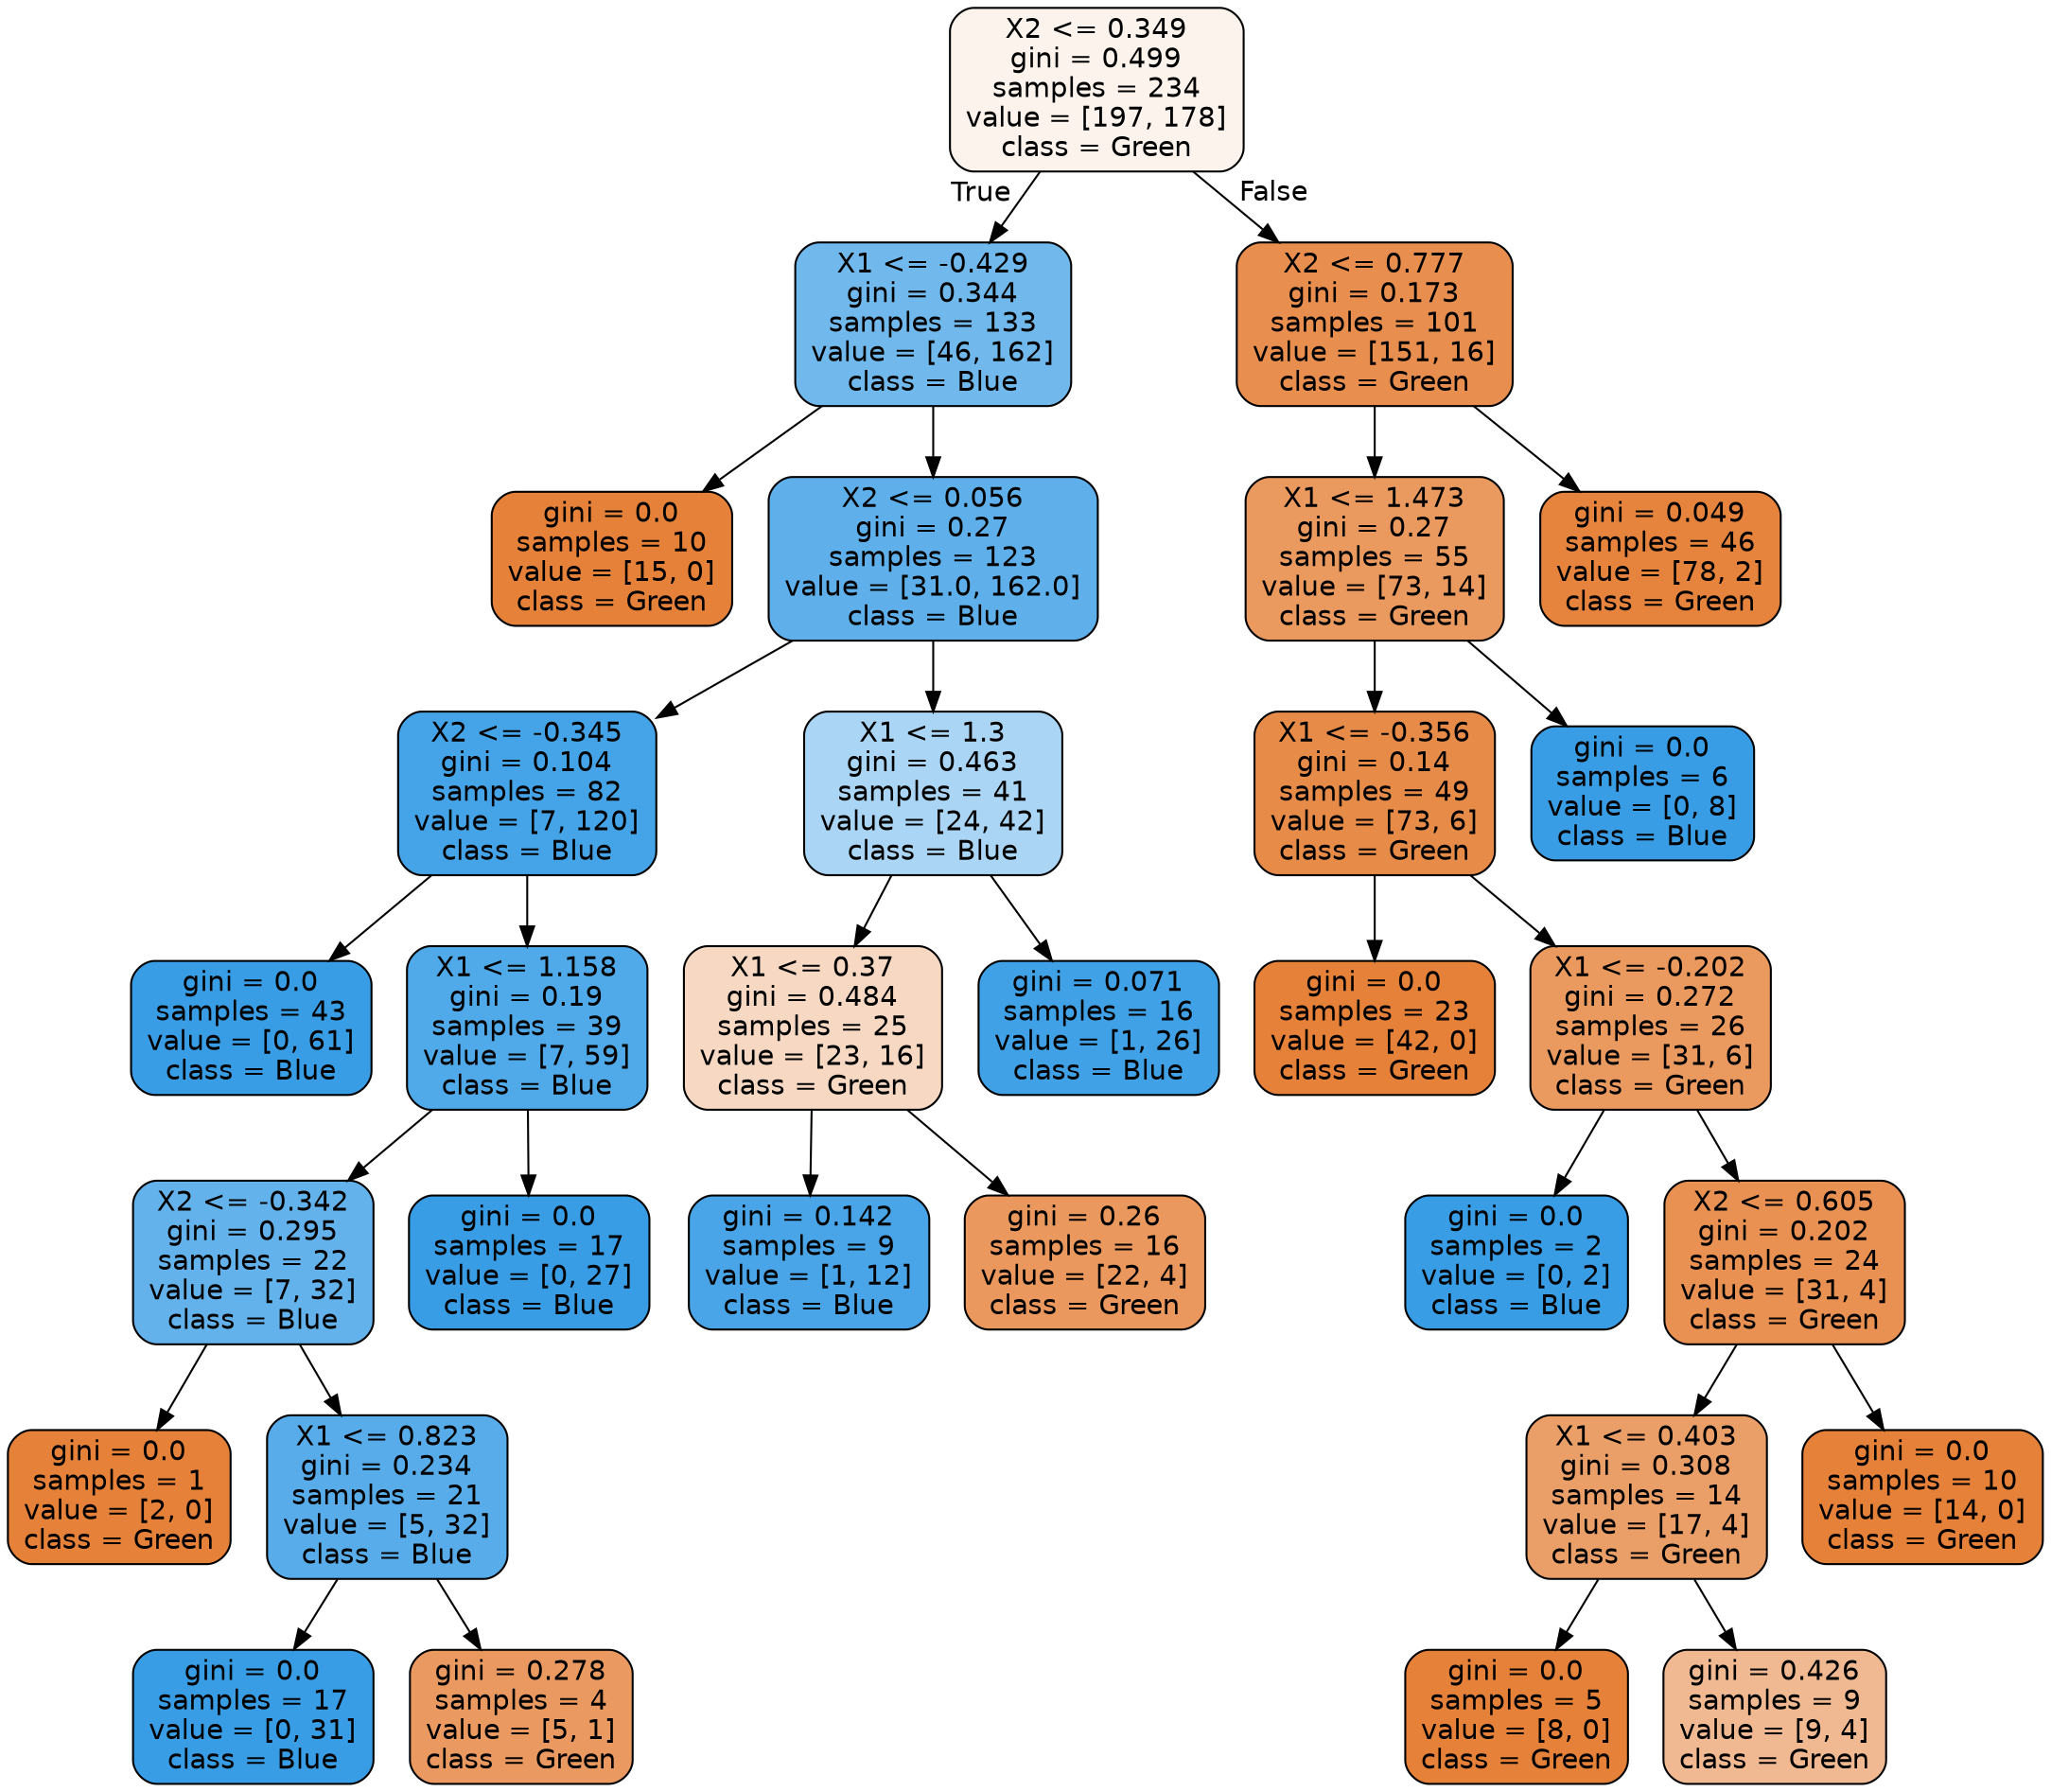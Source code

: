 digraph Tree {
node [shape=box, style="filled, rounded", color="black", fontname="helvetica"] ;
edge [fontname="helvetica"] ;
0 [label="X2 <= 0.349\ngini = 0.499\nsamples = 234\nvalue = [197, 178]\nclass = Green", fillcolor="#fcf3ec"] ;
1 [label="X1 <= -0.429\ngini = 0.344\nsamples = 133\nvalue = [46, 162]\nclass = Blue", fillcolor="#71b9ec"] ;
0 -> 1 [labeldistance=2.5, labelangle=45, headlabel="True"] ;
3 [label="gini = 0.0\nsamples = 10\nvalue = [15, 0]\nclass = Green", fillcolor="#e58139"] ;
1 -> 3 ;
4 [label="X2 <= 0.056\ngini = 0.27\nsamples = 123\nvalue = [31.0, 162.0]\nclass = Blue", fillcolor="#5fb0ea"] ;
1 -> 4 ;
5 [label="X2 <= -0.345\ngini = 0.104\nsamples = 82\nvalue = [7, 120]\nclass = Blue", fillcolor="#45a3e7"] ;
4 -> 5 ;
19 [label="gini = 0.0\nsamples = 43\nvalue = [0, 61]\nclass = Blue", fillcolor="#399de5"] ;
5 -> 19 ;
20 [label="X1 <= 1.158\ngini = 0.19\nsamples = 39\nvalue = [7, 59]\nclass = Blue", fillcolor="#50a9e8"] ;
5 -> 20 ;
21 [label="X2 <= -0.342\ngini = 0.295\nsamples = 22\nvalue = [7, 32]\nclass = Blue", fillcolor="#64b2eb"] ;
20 -> 21 ;
23 [label="gini = 0.0\nsamples = 1\nvalue = [2, 0]\nclass = Green", fillcolor="#e58139"] ;
21 -> 23 ;
24 [label="X1 <= 0.823\ngini = 0.234\nsamples = 21\nvalue = [5, 32]\nclass = Blue", fillcolor="#58ace9"] ;
21 -> 24 ;
25 [label="gini = 0.0\nsamples = 17\nvalue = [0, 31]\nclass = Blue", fillcolor="#399de5"] ;
24 -> 25 ;
26 [label="gini = 0.278\nsamples = 4\nvalue = [5, 1]\nclass = Green", fillcolor="#ea9a61"] ;
24 -> 26 ;
22 [label="gini = 0.0\nsamples = 17\nvalue = [0, 27]\nclass = Blue", fillcolor="#399de5"] ;
20 -> 22 ;
6 [label="X1 <= 1.3\ngini = 0.463\nsamples = 41\nvalue = [24, 42]\nclass = Blue", fillcolor="#aad5f4"] ;
4 -> 6 ;
7 [label="X1 <= 0.37\ngini = 0.484\nsamples = 25\nvalue = [23, 16]\nclass = Green", fillcolor="#f7d9c3"] ;
6 -> 7 ;
9 [label="gini = 0.142\nsamples = 9\nvalue = [1, 12]\nclass = Blue", fillcolor="#49a5e7"] ;
7 -> 9 ;
10 [label="gini = 0.26\nsamples = 16\nvalue = [22, 4]\nclass = Green", fillcolor="#ea985d"] ;
7 -> 10 ;
8 [label="gini = 0.071\nsamples = 16\nvalue = [1, 26]\nclass = Blue", fillcolor="#41a1e6"] ;
6 -> 8 ;
2 [label="X2 <= 0.777\ngini = 0.173\nsamples = 101\nvalue = [151, 16]\nclass = Green", fillcolor="#e88e4e"] ;
0 -> 2 [labeldistance=2.5, labelangle=-45, headlabel="False"] ;
11 [label="X1 <= 1.473\ngini = 0.27\nsamples = 55\nvalue = [73, 14]\nclass = Green", fillcolor="#ea995f"] ;
2 -> 11 ;
13 [label="X1 <= -0.356\ngini = 0.14\nsamples = 49\nvalue = [73, 6]\nclass = Green", fillcolor="#e78b49"] ;
11 -> 13 ;
15 [label="gini = 0.0\nsamples = 23\nvalue = [42, 0]\nclass = Green", fillcolor="#e58139"] ;
13 -> 15 ;
16 [label="X1 <= -0.202\ngini = 0.272\nsamples = 26\nvalue = [31, 6]\nclass = Green", fillcolor="#ea995f"] ;
13 -> 16 ;
17 [label="gini = 0.0\nsamples = 2\nvalue = [0, 2]\nclass = Blue", fillcolor="#399de5"] ;
16 -> 17 ;
18 [label="X2 <= 0.605\ngini = 0.202\nsamples = 24\nvalue = [31, 4]\nclass = Green", fillcolor="#e89153"] ;
16 -> 18 ;
27 [label="X1 <= 0.403\ngini = 0.308\nsamples = 14\nvalue = [17, 4]\nclass = Green", fillcolor="#eb9f68"] ;
18 -> 27 ;
29 [label="gini = 0.0\nsamples = 5\nvalue = [8, 0]\nclass = Green", fillcolor="#e58139"] ;
27 -> 29 ;
30 [label="gini = 0.426\nsamples = 9\nvalue = [9, 4]\nclass = Green", fillcolor="#f1b991"] ;
27 -> 30 ;
28 [label="gini = 0.0\nsamples = 10\nvalue = [14, 0]\nclass = Green", fillcolor="#e58139"] ;
18 -> 28 ;
14 [label="gini = 0.0\nsamples = 6\nvalue = [0, 8]\nclass = Blue", fillcolor="#399de5"] ;
11 -> 14 ;
12 [label="gini = 0.049\nsamples = 46\nvalue = [78, 2]\nclass = Green", fillcolor="#e6843e"] ;
2 -> 12 ;
}